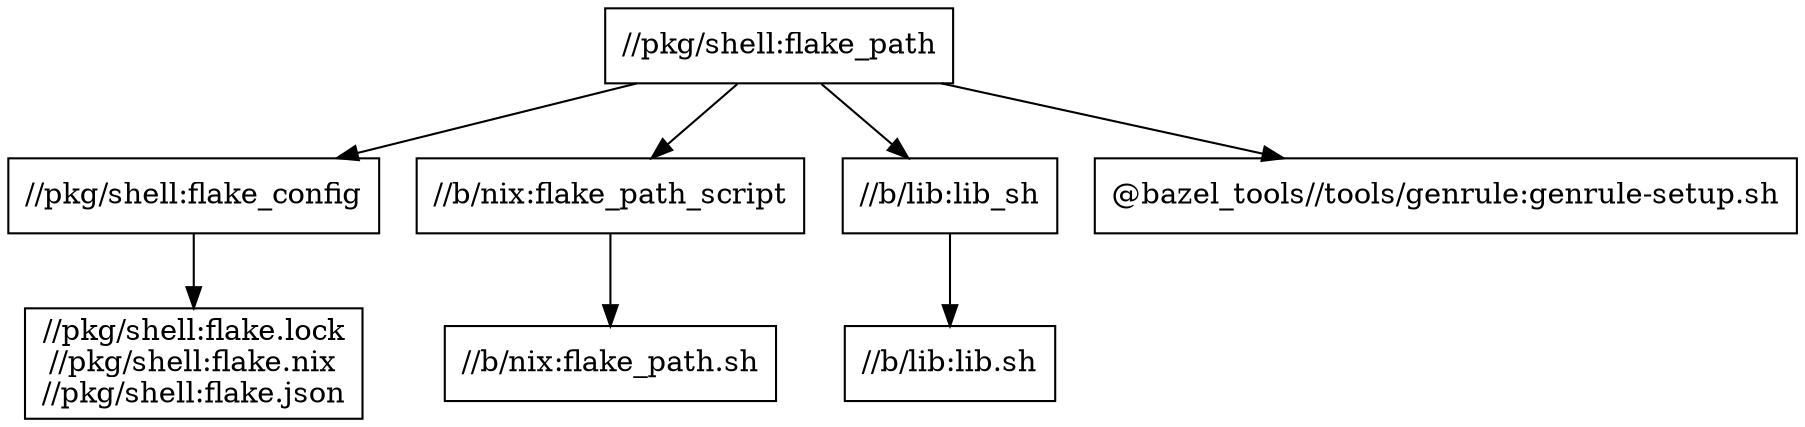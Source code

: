 digraph mygraph {
  node [shape=box];
  "//pkg/shell:flake_path"
  "//pkg/shell:flake_path" -> "//pkg/shell:flake_config"
  "//pkg/shell:flake_path" -> "//b/nix:flake_path_script"
  "//pkg/shell:flake_path" -> "//b/lib:lib_sh"
  "//pkg/shell:flake_path" -> "@bazel_tools//tools/genrule:genrule-setup.sh"
  "@bazel_tools//tools/genrule:genrule-setup.sh"
  "//b/lib:lib_sh"
  "//b/lib:lib_sh" -> "//b/lib:lib.sh"
  "//b/lib:lib.sh"
  "//b/nix:flake_path_script"
  "//b/nix:flake_path_script" -> "//b/nix:flake_path.sh"
  "//b/nix:flake_path.sh"
  "//pkg/shell:flake_config"
  "//pkg/shell:flake_config" -> "//pkg/shell:flake.lock\n//pkg/shell:flake.nix\n//pkg/shell:flake.json"
  "//pkg/shell:flake.lock\n//pkg/shell:flake.nix\n//pkg/shell:flake.json"
}
